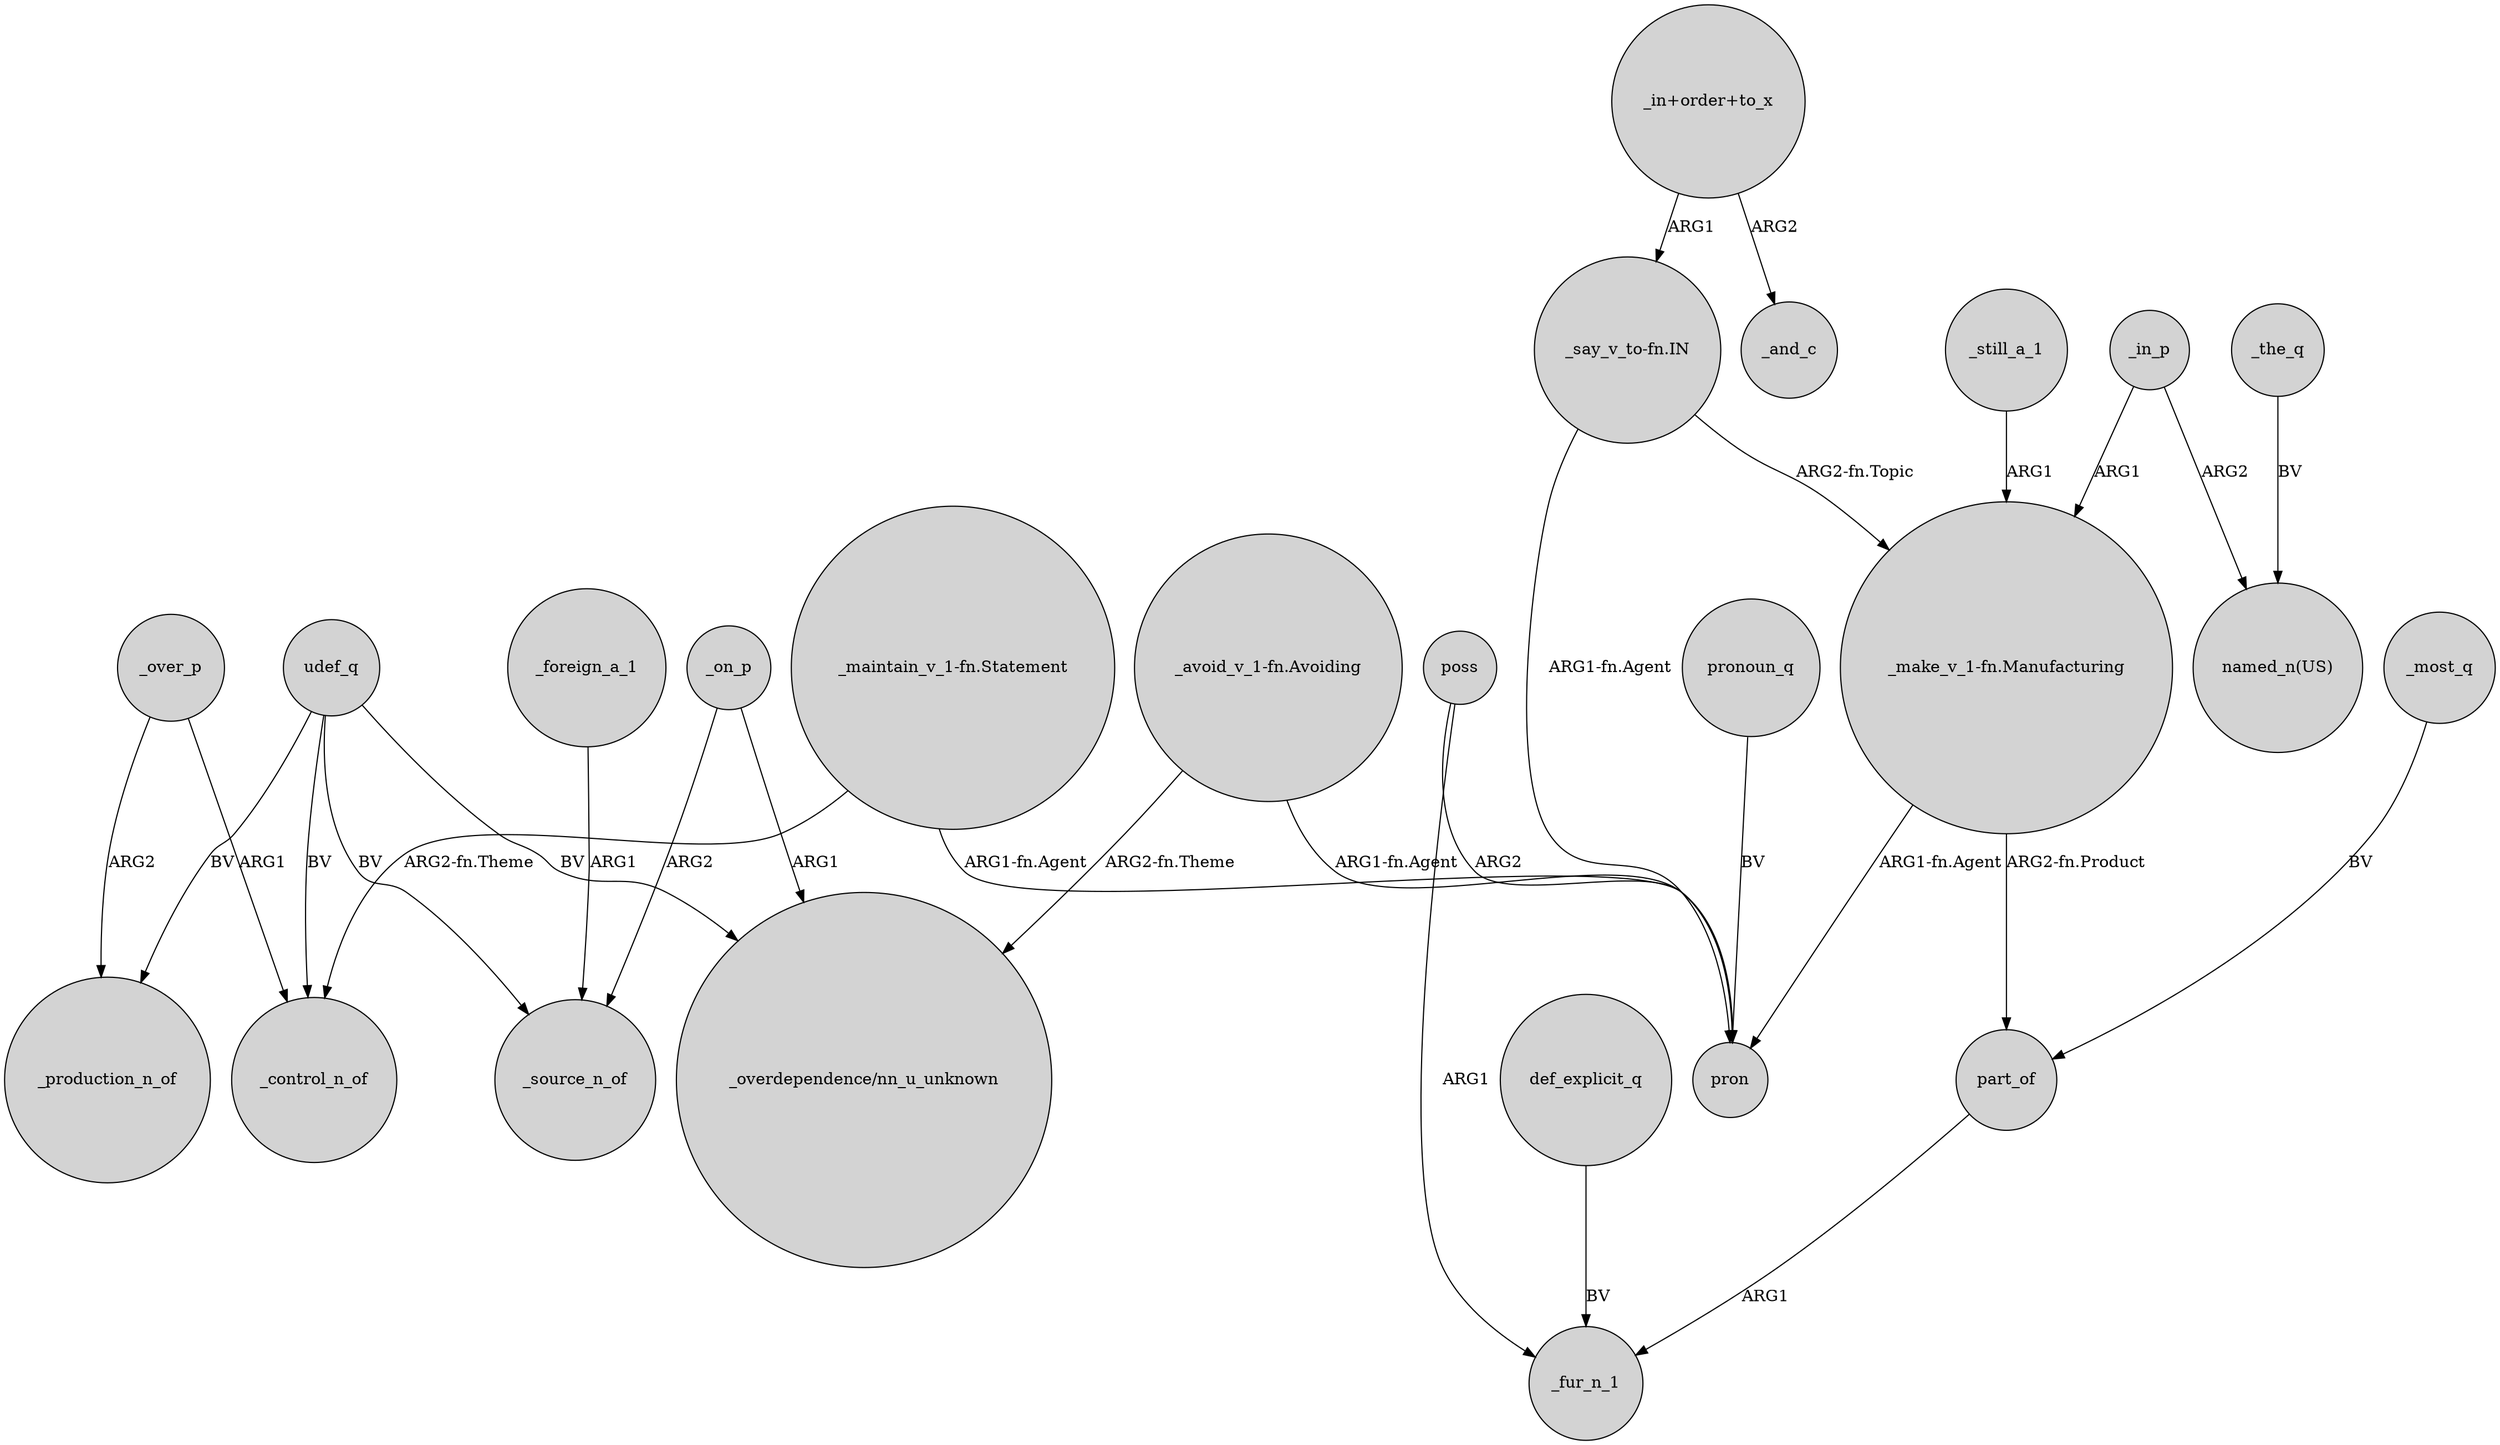 digraph {
	node [shape=circle style=filled]
	udef_q -> _production_n_of [label=BV]
	"_avoid_v_1-fn.Avoiding" -> pron [label="ARG1-fn.Agent"]
	"_make_v_1-fn.Manufacturing" -> part_of [label="ARG2-fn.Product"]
	def_explicit_q -> _fur_n_1 [label=BV]
	poss -> pron [label=ARG2]
	"_avoid_v_1-fn.Avoiding" -> "_overdependence/nn_u_unknown" [label="ARG2-fn.Theme"]
	udef_q -> _control_n_of [label=BV]
	_on_p -> _source_n_of [label=ARG2]
	"_maintain_v_1-fn.Statement" -> _control_n_of [label="ARG2-fn.Theme"]
	_over_p -> _control_n_of [label=ARG1]
	"_in+order+to_x" -> "_say_v_to-fn.IN" [label=ARG1]
	_in_p -> "named_n(US)" [label=ARG2]
	_the_q -> "named_n(US)" [label=BV]
	udef_q -> "_overdependence/nn_u_unknown" [label=BV]
	pronoun_q -> pron [label=BV]
	"_say_v_to-fn.IN" -> "_make_v_1-fn.Manufacturing" [label="ARG2-fn.Topic"]
	_foreign_a_1 -> _source_n_of [label=ARG1]
	_on_p -> "_overdependence/nn_u_unknown" [label=ARG1]
	poss -> _fur_n_1 [label=ARG1]
	"_maintain_v_1-fn.Statement" -> pron [label="ARG1-fn.Agent"]
	"_say_v_to-fn.IN" -> pron [label="ARG1-fn.Agent"]
	_most_q -> part_of [label=BV]
	_in_p -> "_make_v_1-fn.Manufacturing" [label=ARG1]
	_over_p -> _production_n_of [label=ARG2]
	"_in+order+to_x" -> _and_c [label=ARG2]
	"_make_v_1-fn.Manufacturing" -> pron [label="ARG1-fn.Agent"]
	udef_q -> _source_n_of [label=BV]
	part_of -> _fur_n_1 [label=ARG1]
	_still_a_1 -> "_make_v_1-fn.Manufacturing" [label=ARG1]
}
